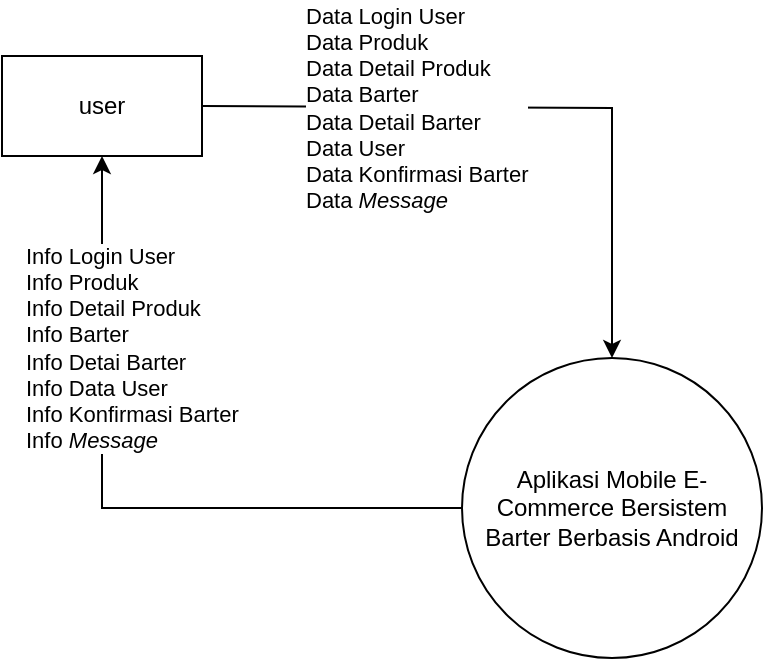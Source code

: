 <mxfile version="21.3.7" type="github" pages="4">
  <diagram name="Page-1" id="EWQNvHxeLvLBuGiXgUyj">
    <mxGraphModel dx="1236" dy="708" grid="1" gridSize="10" guides="1" tooltips="1" connect="1" arrows="1" fold="1" page="1" pageScale="1" pageWidth="1169" pageHeight="827" math="0" shadow="0">
      <root>
        <mxCell id="0" />
        <mxCell id="1" parent="0" />
        <mxCell id="sULGiBJjoTXyY80c-7dW-1" value="user" style="html=1;dashed=0;whiteSpace=wrap;" vertex="1" parent="1">
          <mxGeometry x="150" y="134" width="100" height="50" as="geometry" />
        </mxCell>
        <mxCell id="sULGiBJjoTXyY80c-7dW-3" value="Aplikasi Mobile E-Commerce Bersistem Barter Berbasis Android" style="shape=ellipse;html=1;dashed=0;whiteSpace=wrap;aspect=fixed;perimeter=ellipsePerimeter;" vertex="1" parent="1">
          <mxGeometry x="380" y="285" width="150" height="150" as="geometry" />
        </mxCell>
        <mxCell id="sULGiBJjoTXyY80c-7dW-4" value="" style="endArrow=classic;html=1;rounded=0;exitX=1;exitY=0.5;exitDx=0;exitDy=0;entryX=0.5;entryY=0;entryDx=0;entryDy=0;" edge="1" parent="1" source="sULGiBJjoTXyY80c-7dW-1" target="sULGiBJjoTXyY80c-7dW-3">
          <mxGeometry width="50" height="50" relative="1" as="geometry">
            <mxPoint x="530" y="360" as="sourcePoint" />
            <mxPoint x="580" y="310" as="targetPoint" />
            <Array as="points">
              <mxPoint x="455" y="160" />
            </Array>
          </mxGeometry>
        </mxCell>
        <mxCell id="sULGiBJjoTXyY80c-7dW-6" value="&lt;div style=&quot;&quot;&gt;Data Login User&lt;br&gt;Data Produk&lt;/div&gt;&lt;div style=&quot;&quot;&gt;Data Detail Produk&lt;/div&gt;&lt;div style=&quot;&quot;&gt;Data Barter&lt;/div&gt;&lt;div style=&quot;&quot;&gt;Data Detail Barter&lt;br&gt;Data User&lt;/div&gt;&lt;div style=&quot;&quot;&gt;Data Konfirmasi Barter&lt;/div&gt;&lt;div style=&quot;&quot;&gt;Data &lt;i&gt;Message&lt;/i&gt;&lt;/div&gt;" style="edgeLabel;html=1;align=left;verticalAlign=middle;resizable=0;points=[];" vertex="1" connectable="0" parent="sULGiBJjoTXyY80c-7dW-4">
          <mxGeometry x="-0.613" relative="1" as="geometry">
            <mxPoint x="-14" as="offset" />
          </mxGeometry>
        </mxCell>
        <mxCell id="sULGiBJjoTXyY80c-7dW-5" value="Info Login User&lt;br&gt;Info Produk&lt;br&gt;Info Detail Produk&lt;br&gt;Info Barter&lt;br&gt;Info Detai Barter&lt;br&gt;Info Data User&lt;br&gt;Info Konfirmasi Barter&lt;br&gt;Info &lt;i&gt;Message&lt;/i&gt;" style="endArrow=classic;html=1;rounded=0;entryX=0.5;entryY=1;entryDx=0;entryDy=0;exitX=0;exitY=0.5;exitDx=0;exitDy=0;align=left;" edge="1" parent="1" source="sULGiBJjoTXyY80c-7dW-3" target="sULGiBJjoTXyY80c-7dW-1">
          <mxGeometry x="0.461" y="40" width="50" height="50" relative="1" as="geometry">
            <mxPoint x="560" y="510" as="sourcePoint" />
            <mxPoint x="210" y="190" as="targetPoint" />
            <Array as="points">
              <mxPoint x="200" y="360" />
            </Array>
            <mxPoint as="offset" />
          </mxGeometry>
        </mxCell>
      </root>
    </mxGraphModel>
  </diagram>
  <diagram id="ucQt48m17FhVyRiafpqL" name="Page-2">
    <mxGraphModel dx="870" dy="499" grid="1" gridSize="10" guides="1" tooltips="1" connect="1" arrows="1" fold="1" page="1" pageScale="1" pageWidth="1169" pageHeight="827" math="0" shadow="0">
      <root>
        <mxCell id="0" />
        <mxCell id="1" parent="0" />
        <mxCell id="4yDH3WROI3oc6Q0G1w5K-1" value="USER" style="html=1;dashed=0;whiteSpace=wrap;" vertex="1" parent="1">
          <mxGeometry x="200" y="260" width="100" height="50" as="geometry" />
        </mxCell>
        <mxCell id="4yDH3WROI3oc6Q0G1w5K-2" value="Aplikasi Mobile E-Commerce Bersistem Barter Berbasis Android" style="shape=ellipse;html=1;dashed=0;whiteSpace=wrap;aspect=fixed;perimeter=ellipsePerimeter;" vertex="1" parent="1">
          <mxGeometry x="680" y="204" width="140" height="140" as="geometry" />
        </mxCell>
        <mxCell id="4yDH3WROI3oc6Q0G1w5K-3" value="" style="endArrow=classic;html=1;rounded=0;exitX=1;exitY=0.25;exitDx=0;exitDy=0;entryX=0;entryY=0.5;entryDx=0;entryDy=0;" edge="1" parent="1" source="4yDH3WROI3oc6Q0G1w5K-1" target="4yDH3WROI3oc6Q0G1w5K-2">
          <mxGeometry width="50" height="50" relative="1" as="geometry">
            <mxPoint x="550" y="370" as="sourcePoint" />
            <mxPoint x="600" y="320" as="targetPoint" />
          </mxGeometry>
        </mxCell>
        <mxCell id="4yDH3WROI3oc6Q0G1w5K-5" value="&lt;i&gt;Registration Request&lt;/i&gt;" style="edgeLabel;html=1;align=center;verticalAlign=middle;resizable=0;points=[];" vertex="1" connectable="0" parent="4yDH3WROI3oc6Q0G1w5K-3">
          <mxGeometry x="-0.133" y="-1" relative="1" as="geometry">
            <mxPoint x="16" y="-14" as="offset" />
          </mxGeometry>
        </mxCell>
        <mxCell id="4yDH3WROI3oc6Q0G1w5K-4" value="" style="endArrow=classic;html=1;rounded=0;exitX=0.039;exitY=0.683;exitDx=0;exitDy=0;entryX=1;entryY=0.75;entryDx=0;entryDy=0;exitPerimeter=0;" edge="1" parent="1" source="4yDH3WROI3oc6Q0G1w5K-2" target="4yDH3WROI3oc6Q0G1w5K-1">
          <mxGeometry width="50" height="50" relative="1" as="geometry">
            <mxPoint x="320" y="310" as="sourcePoint" />
            <mxPoint x="700" y="311" as="targetPoint" />
          </mxGeometry>
        </mxCell>
        <mxCell id="4yDH3WROI3oc6Q0G1w5K-6" value="&lt;i&gt;Response&lt;/i&gt;" style="edgeLabel;html=1;align=center;verticalAlign=middle;resizable=0;points=[];" vertex="1" connectable="0" parent="4yDH3WROI3oc6Q0G1w5K-4">
          <mxGeometry x="0.137" y="1" relative="1" as="geometry">
            <mxPoint x="14" y="11" as="offset" />
          </mxGeometry>
        </mxCell>
      </root>
    </mxGraphModel>
  </diagram>
  <diagram id="TOChMzMAPM6m8vWdVhOZ" name="Page-3">
    <mxGraphModel dx="628" dy="365" grid="1" gridSize="10" guides="1" tooltips="1" connect="1" arrows="1" fold="1" page="1" pageScale="1" pageWidth="1169" pageHeight="827" math="0" shadow="0">
      <root>
        <mxCell id="0" />
        <mxCell id="1" parent="0" />
        <mxCell id="c86qv2XgyvmQn1rBuQMi-1" value="USER" style="html=1;dashed=0;whiteSpace=wrap;" vertex="1" parent="1">
          <mxGeometry x="290" y="129" width="100" height="50" as="geometry" />
        </mxCell>
        <mxCell id="AomYEql3JLVlPG7CBi1Z-2" value="Registration" style="html=1;dashed=0;whiteSpace=wrap;shape=mxgraph.dfd.start" vertex="1" parent="1">
          <mxGeometry x="550" y="129" width="110" height="50" as="geometry" />
        </mxCell>
        <mxCell id="AomYEql3JLVlPG7CBi1Z-3" value="" style="endArrow=none;html=1;rounded=0;entryX=0.978;entryY=0.297;entryDx=0;entryDy=0;entryPerimeter=0;exitX=0.018;exitY=0.305;exitDx=0;exitDy=0;exitPerimeter=0;" edge="1" parent="1" source="AomYEql3JLVlPG7CBi1Z-2" target="AomYEql3JLVlPG7CBi1Z-2">
          <mxGeometry width="50" height="50" relative="1" as="geometry">
            <mxPoint x="810" y="419" as="sourcePoint" />
            <mxPoint x="860" y="369" as="targetPoint" />
          </mxGeometry>
        </mxCell>
        <mxCell id="AomYEql3JLVlPG7CBi1Z-5" value="1.0" style="text;html=1;strokeColor=none;fillColor=none;align=center;verticalAlign=middle;whiteSpace=wrap;rounded=0;" vertex="1" parent="1">
          <mxGeometry x="575" y="120" width="60" height="30" as="geometry" />
        </mxCell>
        <mxCell id="AomYEql3JLVlPG7CBi1Z-6" value="Login" style="html=1;dashed=0;whiteSpace=wrap;shape=mxgraph.dfd.start" vertex="1" parent="1">
          <mxGeometry x="550" y="208" width="110" height="50" as="geometry" />
        </mxCell>
        <mxCell id="AomYEql3JLVlPG7CBi1Z-7" value="" style="endArrow=none;html=1;rounded=0;entryX=0.978;entryY=0.297;entryDx=0;entryDy=0;entryPerimeter=0;exitX=0.018;exitY=0.305;exitDx=0;exitDy=0;exitPerimeter=0;" edge="1" parent="1" source="AomYEql3JLVlPG7CBi1Z-6" target="AomYEql3JLVlPG7CBi1Z-6">
          <mxGeometry width="50" height="50" relative="1" as="geometry">
            <mxPoint x="810" y="498" as="sourcePoint" />
            <mxPoint x="860" y="448" as="targetPoint" />
          </mxGeometry>
        </mxCell>
        <mxCell id="AomYEql3JLVlPG7CBi1Z-8" value="2.0" style="text;html=1;strokeColor=none;fillColor=none;align=center;verticalAlign=middle;whiteSpace=wrap;rounded=0;" vertex="1" parent="1">
          <mxGeometry x="575" y="199" width="60" height="30" as="geometry" />
        </mxCell>
        <mxCell id="AomYEql3JLVlPG7CBi1Z-9" value="Manage Account" style="html=1;dashed=0;whiteSpace=wrap;shape=mxgraph.dfd.start" vertex="1" parent="1">
          <mxGeometry x="550" y="288" width="110" height="50" as="geometry" />
        </mxCell>
        <mxCell id="AomYEql3JLVlPG7CBi1Z-10" value="" style="endArrow=none;html=1;rounded=0;entryX=0.978;entryY=0.297;entryDx=0;entryDy=0;entryPerimeter=0;exitX=0.018;exitY=0.305;exitDx=0;exitDy=0;exitPerimeter=0;" edge="1" parent="1" source="AomYEql3JLVlPG7CBi1Z-9" target="AomYEql3JLVlPG7CBi1Z-9">
          <mxGeometry width="50" height="50" relative="1" as="geometry">
            <mxPoint x="810" y="578" as="sourcePoint" />
            <mxPoint x="860" y="528" as="targetPoint" />
          </mxGeometry>
        </mxCell>
        <mxCell id="AomYEql3JLVlPG7CBi1Z-11" value="3.0" style="text;html=1;strokeColor=none;fillColor=none;align=center;verticalAlign=middle;whiteSpace=wrap;rounded=0;" vertex="1" parent="1">
          <mxGeometry x="575" y="279" width="60" height="30" as="geometry" />
        </mxCell>
        <mxCell id="AomYEql3JLVlPG7CBi1Z-12" value="Manage Product" style="html=1;dashed=0;whiteSpace=wrap;shape=mxgraph.dfd.start" vertex="1" parent="1">
          <mxGeometry x="550" y="368" width="110" height="50" as="geometry" />
        </mxCell>
        <mxCell id="AomYEql3JLVlPG7CBi1Z-13" value="" style="endArrow=none;html=1;rounded=0;entryX=0.978;entryY=0.297;entryDx=0;entryDy=0;entryPerimeter=0;exitX=0.018;exitY=0.305;exitDx=0;exitDy=0;exitPerimeter=0;" edge="1" parent="1" source="AomYEql3JLVlPG7CBi1Z-12" target="AomYEql3JLVlPG7CBi1Z-12">
          <mxGeometry width="50" height="50" relative="1" as="geometry">
            <mxPoint x="810" y="658" as="sourcePoint" />
            <mxPoint x="860" y="608" as="targetPoint" />
          </mxGeometry>
        </mxCell>
        <mxCell id="AomYEql3JLVlPG7CBi1Z-14" value="4.0" style="text;html=1;strokeColor=none;fillColor=none;align=center;verticalAlign=middle;whiteSpace=wrap;rounded=0;" vertex="1" parent="1">
          <mxGeometry x="575" y="359" width="60" height="30" as="geometry" />
        </mxCell>
        <mxCell id="AomYEql3JLVlPG7CBi1Z-15" value="Manage Barter" style="html=1;dashed=0;whiteSpace=wrap;shape=mxgraph.dfd.start" vertex="1" parent="1">
          <mxGeometry x="550" y="448" width="110" height="50" as="geometry" />
        </mxCell>
        <mxCell id="AomYEql3JLVlPG7CBi1Z-16" value="" style="endArrow=none;html=1;rounded=0;entryX=0.978;entryY=0.297;entryDx=0;entryDy=0;entryPerimeter=0;exitX=0.018;exitY=0.305;exitDx=0;exitDy=0;exitPerimeter=0;" edge="1" parent="1" source="AomYEql3JLVlPG7CBi1Z-15" target="AomYEql3JLVlPG7CBi1Z-15">
          <mxGeometry width="50" height="50" relative="1" as="geometry">
            <mxPoint x="810" y="738" as="sourcePoint" />
            <mxPoint x="860" y="688" as="targetPoint" />
          </mxGeometry>
        </mxCell>
        <mxCell id="AomYEql3JLVlPG7CBi1Z-17" value="5.0" style="text;html=1;strokeColor=none;fillColor=none;align=center;verticalAlign=middle;whiteSpace=wrap;rounded=0;" vertex="1" parent="1">
          <mxGeometry x="575" y="439" width="60" height="30" as="geometry" />
        </mxCell>
        <mxCell id="AomYEql3JLVlPG7CBi1Z-18" value="Manage Message" style="html=1;dashed=0;whiteSpace=wrap;shape=mxgraph.dfd.start" vertex="1" parent="1">
          <mxGeometry x="550" y="528" width="110" height="50" as="geometry" />
        </mxCell>
        <mxCell id="AomYEql3JLVlPG7CBi1Z-19" value="" style="endArrow=none;html=1;rounded=0;entryX=0.978;entryY=0.297;entryDx=0;entryDy=0;entryPerimeter=0;exitX=0.018;exitY=0.305;exitDx=0;exitDy=0;exitPerimeter=0;" edge="1" parent="1" source="AomYEql3JLVlPG7CBi1Z-18" target="AomYEql3JLVlPG7CBi1Z-18">
          <mxGeometry width="50" height="50" relative="1" as="geometry">
            <mxPoint x="810" y="818" as="sourcePoint" />
            <mxPoint x="860" y="768" as="targetPoint" />
          </mxGeometry>
        </mxCell>
        <mxCell id="AomYEql3JLVlPG7CBi1Z-20" value="6.0" style="text;html=1;strokeColor=none;fillColor=none;align=center;verticalAlign=middle;whiteSpace=wrap;rounded=0;" vertex="1" parent="1">
          <mxGeometry x="575" y="519" width="60" height="30" as="geometry" />
        </mxCell>
        <mxCell id="AomYEql3JLVlPG7CBi1Z-22" value="UserDoc" style="html=1;dashed=0;whiteSpace=wrap;shape=partialRectangle;right=0;left=0;" vertex="1" parent="1">
          <mxGeometry x="820" y="139" width="100" height="30" as="geometry" />
        </mxCell>
        <mxCell id="AomYEql3JLVlPG7CBi1Z-23" value="UserDoc" style="html=1;dashed=0;whiteSpace=wrap;shape=partialRectangle;right=0;left=0;" vertex="1" parent="1">
          <mxGeometry x="820" y="218" width="100" height="30" as="geometry" />
        </mxCell>
        <mxCell id="AomYEql3JLVlPG7CBi1Z-24" value="UserDoc" style="html=1;dashed=0;whiteSpace=wrap;shape=partialRectangle;right=0;left=0;" vertex="1" parent="1">
          <mxGeometry x="820" y="298" width="100" height="30" as="geometry" />
        </mxCell>
        <mxCell id="AomYEql3JLVlPG7CBi1Z-25" value="ProductDoc" style="html=1;dashed=0;whiteSpace=wrap;shape=partialRectangle;right=0;left=0;" vertex="1" parent="1">
          <mxGeometry x="820" y="378" width="100" height="30" as="geometry" />
        </mxCell>
        <mxCell id="AomYEql3JLVlPG7CBi1Z-26" value="UserRequestDoc" style="html=1;dashed=0;whiteSpace=wrap;shape=partialRectangle;right=0;left=0;" vertex="1" parent="1">
          <mxGeometry x="820" y="458" width="100" height="30" as="geometry" />
        </mxCell>
        <mxCell id="AomYEql3JLVlPG7CBi1Z-27" value="MessageDoc" style="html=1;dashed=0;whiteSpace=wrap;shape=partialRectangle;right=0;left=0;" vertex="1" parent="1">
          <mxGeometry x="820" y="538" width="100" height="30" as="geometry" />
        </mxCell>
        <mxCell id="AomYEql3JLVlPG7CBi1Z-28" value="" style="endArrow=classic;html=1;rounded=0;entryX=0;entryY=0.25;entryDx=0;entryDy=0;exitX=1.002;exitY=0.351;exitDx=0;exitDy=0;exitPerimeter=0;" edge="1" parent="1" source="AomYEql3JLVlPG7CBi1Z-2" target="AomYEql3JLVlPG7CBi1Z-22">
          <mxGeometry width="50" height="50" relative="1" as="geometry">
            <mxPoint x="560" y="349" as="sourcePoint" />
            <mxPoint x="610" y="299" as="targetPoint" />
          </mxGeometry>
        </mxCell>
        <mxCell id="AomYEql3JLVlPG7CBi1Z-29" value="" style="endArrow=classic;html=1;rounded=0;entryX=1;entryY=0.5;entryDx=0;entryDy=0;exitX=0;exitY=0.5;exitDx=0;exitDy=0;entryPerimeter=0;" edge="1" parent="1" source="AomYEql3JLVlPG7CBi1Z-22" target="AomYEql3JLVlPG7CBi1Z-2">
          <mxGeometry width="50" height="50" relative="1" as="geometry">
            <mxPoint x="670" y="157" as="sourcePoint" />
            <mxPoint x="830" y="157" as="targetPoint" />
          </mxGeometry>
        </mxCell>
        <mxCell id="AomYEql3JLVlPG7CBi1Z-30" value="" style="endArrow=classic;html=1;rounded=0;entryX=0;entryY=0.25;entryDx=0;entryDy=0;exitX=1.002;exitY=0.351;exitDx=0;exitDy=0;exitPerimeter=0;" edge="1" parent="1">
          <mxGeometry width="50" height="50" relative="1" as="geometry">
            <mxPoint x="660" y="229" as="sourcePoint" />
            <mxPoint x="820" y="229" as="targetPoint" />
          </mxGeometry>
        </mxCell>
        <mxCell id="AomYEql3JLVlPG7CBi1Z-31" value="" style="endArrow=classic;html=1;rounded=0;entryX=1;entryY=0.5;entryDx=0;entryDy=0;exitX=0;exitY=0.5;exitDx=0;exitDy=0;entryPerimeter=0;" edge="1" parent="1">
          <mxGeometry width="50" height="50" relative="1" as="geometry">
            <mxPoint x="820" y="236" as="sourcePoint" />
            <mxPoint x="660" y="236" as="targetPoint" />
          </mxGeometry>
        </mxCell>
        <mxCell id="AomYEql3JLVlPG7CBi1Z-32" value="" style="endArrow=classic;html=1;rounded=0;entryX=0;entryY=0.25;entryDx=0;entryDy=0;exitX=1.002;exitY=0.351;exitDx=0;exitDy=0;exitPerimeter=0;" edge="1" parent="1">
          <mxGeometry width="50" height="50" relative="1" as="geometry">
            <mxPoint x="660" y="309" as="sourcePoint" />
            <mxPoint x="820" y="309" as="targetPoint" />
          </mxGeometry>
        </mxCell>
        <mxCell id="AomYEql3JLVlPG7CBi1Z-33" value="" style="endArrow=classic;html=1;rounded=0;entryX=1;entryY=0.5;entryDx=0;entryDy=0;exitX=0;exitY=0.5;exitDx=0;exitDy=0;entryPerimeter=0;" edge="1" parent="1">
          <mxGeometry width="50" height="50" relative="1" as="geometry">
            <mxPoint x="820" y="316" as="sourcePoint" />
            <mxPoint x="660" y="316" as="targetPoint" />
          </mxGeometry>
        </mxCell>
        <mxCell id="AomYEql3JLVlPG7CBi1Z-34" value="" style="endArrow=classic;html=1;rounded=0;entryX=0;entryY=0.25;entryDx=0;entryDy=0;exitX=1.002;exitY=0.351;exitDx=0;exitDy=0;exitPerimeter=0;" edge="1" parent="1">
          <mxGeometry width="50" height="50" relative="1" as="geometry">
            <mxPoint x="660" y="389.31" as="sourcePoint" />
            <mxPoint x="820" y="389.31" as="targetPoint" />
          </mxGeometry>
        </mxCell>
        <mxCell id="AomYEql3JLVlPG7CBi1Z-35" value="" style="endArrow=classic;html=1;rounded=0;entryX=1;entryY=0.5;entryDx=0;entryDy=0;exitX=0;exitY=0.5;exitDx=0;exitDy=0;entryPerimeter=0;" edge="1" parent="1">
          <mxGeometry width="50" height="50" relative="1" as="geometry">
            <mxPoint x="820" y="396.31" as="sourcePoint" />
            <mxPoint x="660" y="396.31" as="targetPoint" />
          </mxGeometry>
        </mxCell>
        <mxCell id="AomYEql3JLVlPG7CBi1Z-36" value="" style="endArrow=classic;html=1;rounded=0;entryX=0;entryY=0.25;entryDx=0;entryDy=0;exitX=1.002;exitY=0.351;exitDx=0;exitDy=0;exitPerimeter=0;" edge="1" parent="1">
          <mxGeometry width="50" height="50" relative="1" as="geometry">
            <mxPoint x="660" y="469.16" as="sourcePoint" />
            <mxPoint x="820" y="469.16" as="targetPoint" />
          </mxGeometry>
        </mxCell>
        <mxCell id="AomYEql3JLVlPG7CBi1Z-37" value="" style="endArrow=classic;html=1;rounded=0;entryX=1;entryY=0.5;entryDx=0;entryDy=0;exitX=0;exitY=0.5;exitDx=0;exitDy=0;entryPerimeter=0;" edge="1" parent="1">
          <mxGeometry width="50" height="50" relative="1" as="geometry">
            <mxPoint x="820" y="476.16" as="sourcePoint" />
            <mxPoint x="660" y="476.16" as="targetPoint" />
          </mxGeometry>
        </mxCell>
        <mxCell id="AomYEql3JLVlPG7CBi1Z-38" value="" style="endArrow=classic;html=1;rounded=0;entryX=0;entryY=0.25;entryDx=0;entryDy=0;exitX=1.002;exitY=0.351;exitDx=0;exitDy=0;exitPerimeter=0;" edge="1" parent="1">
          <mxGeometry width="50" height="50" relative="1" as="geometry">
            <mxPoint x="660" y="549" as="sourcePoint" />
            <mxPoint x="820" y="549" as="targetPoint" />
          </mxGeometry>
        </mxCell>
        <mxCell id="AomYEql3JLVlPG7CBi1Z-39" value="" style="endArrow=classic;html=1;rounded=0;entryX=1;entryY=0.5;entryDx=0;entryDy=0;exitX=0;exitY=0.5;exitDx=0;exitDy=0;entryPerimeter=0;" edge="1" parent="1">
          <mxGeometry width="50" height="50" relative="1" as="geometry">
            <mxPoint x="820" y="556" as="sourcePoint" />
            <mxPoint x="660" y="556" as="targetPoint" />
          </mxGeometry>
        </mxCell>
        <mxCell id="AomYEql3JLVlPG7CBi1Z-40" value="" style="endArrow=classic;html=1;rounded=0;entryX=0;entryY=0.25;entryDx=0;entryDy=0;exitX=1.002;exitY=0.351;exitDx=0;exitDy=0;exitPerimeter=0;" edge="1" parent="1">
          <mxGeometry width="50" height="50" relative="1" as="geometry">
            <mxPoint x="390" y="150" as="sourcePoint" />
            <mxPoint x="550" y="150" as="targetPoint" />
          </mxGeometry>
        </mxCell>
        <mxCell id="AomYEql3JLVlPG7CBi1Z-49" value="Request for Registrations" style="edgeLabel;html=1;align=center;verticalAlign=middle;resizable=0;points=[];" vertex="1" connectable="0" parent="AomYEql3JLVlPG7CBi1Z-40">
          <mxGeometry x="-0.108" y="-1" relative="1" as="geometry">
            <mxPoint y="-12" as="offset" />
          </mxGeometry>
        </mxCell>
        <mxCell id="AomYEql3JLVlPG7CBi1Z-41" value="" style="endArrow=classic;html=1;rounded=0;entryX=1;entryY=0.5;entryDx=0;entryDy=0;exitX=0;exitY=0.5;exitDx=0;exitDy=0;entryPerimeter=0;" edge="1" parent="1">
          <mxGeometry width="50" height="50" relative="1" as="geometry">
            <mxPoint x="550" y="157" as="sourcePoint" />
            <mxPoint x="390" y="157" as="targetPoint" />
          </mxGeometry>
        </mxCell>
        <mxCell id="AomYEql3JLVlPG7CBi1Z-50" value="Response" style="edgeLabel;html=1;align=center;verticalAlign=middle;resizable=0;points=[];" vertex="1" connectable="0" parent="AomYEql3JLVlPG7CBi1Z-41">
          <mxGeometry x="0.073" y="1" relative="1" as="geometry">
            <mxPoint x="-4" y="11" as="offset" />
          </mxGeometry>
        </mxCell>
        <mxCell id="AomYEql3JLVlPG7CBi1Z-44" value="" style="endArrow=classic;html=1;rounded=0;exitX=0.5;exitY=0.5;exitDx=0;exitDy=25;exitPerimeter=0;" edge="1" parent="1" source="AomYEql3JLVlPG7CBi1Z-2">
          <mxGeometry width="50" height="50" relative="1" as="geometry">
            <mxPoint x="620" y="299" as="sourcePoint" />
            <mxPoint x="605" y="209" as="targetPoint" />
          </mxGeometry>
        </mxCell>
        <mxCell id="AomYEql3JLVlPG7CBi1Z-45" value="" style="endArrow=classic;html=1;rounded=0;exitX=0.5;exitY=0.5;exitDx=0;exitDy=25;exitPerimeter=0;" edge="1" parent="1">
          <mxGeometry width="50" height="50" relative="1" as="geometry">
            <mxPoint x="604.66" y="258" as="sourcePoint" />
            <mxPoint x="604.66" y="288" as="targetPoint" />
          </mxGeometry>
        </mxCell>
        <mxCell id="AomYEql3JLVlPG7CBi1Z-46" value="" style="endArrow=classic;html=1;rounded=0;exitX=0.5;exitY=0.5;exitDx=0;exitDy=25;exitPerimeter=0;" edge="1" parent="1">
          <mxGeometry width="50" height="50" relative="1" as="geometry">
            <mxPoint x="604.66" y="338" as="sourcePoint" />
            <mxPoint x="604.66" y="368" as="targetPoint" />
          </mxGeometry>
        </mxCell>
        <mxCell id="AomYEql3JLVlPG7CBi1Z-47" value="" style="endArrow=classic;html=1;rounded=0;exitX=0.5;exitY=0.5;exitDx=0;exitDy=25;exitPerimeter=0;" edge="1" parent="1">
          <mxGeometry width="50" height="50" relative="1" as="geometry">
            <mxPoint x="604.66" y="418" as="sourcePoint" />
            <mxPoint x="604.66" y="448" as="targetPoint" />
          </mxGeometry>
        </mxCell>
        <mxCell id="AomYEql3JLVlPG7CBi1Z-48" value="" style="endArrow=classic;html=1;rounded=0;exitX=0.5;exitY=0.5;exitDx=0;exitDy=25;exitPerimeter=0;" edge="1" parent="1">
          <mxGeometry width="50" height="50" relative="1" as="geometry">
            <mxPoint x="604.66" y="498" as="sourcePoint" />
            <mxPoint x="604.66" y="528" as="targetPoint" />
          </mxGeometry>
        </mxCell>
        <mxCell id="AomYEql3JLVlPG7CBi1Z-51" value="" style="endArrow=classic;html=1;rounded=0;entryX=0;entryY=0.25;entryDx=0;entryDy=0;exitX=0.7;exitY=1.029;exitDx=0;exitDy=0;exitPerimeter=0;" edge="1" parent="1" source="c86qv2XgyvmQn1rBuQMi-1">
          <mxGeometry width="50" height="50" relative="1" as="geometry">
            <mxPoint x="350" y="229" as="sourcePoint" />
            <mxPoint x="550" y="229" as="targetPoint" />
            <Array as="points">
              <mxPoint x="360" y="229" />
            </Array>
          </mxGeometry>
        </mxCell>
        <mxCell id="AomYEql3JLVlPG7CBi1Z-52" value="" style="endArrow=classic;html=1;rounded=0;exitX=-0.018;exitY=0.617;exitDx=0;exitDy=0;entryX=0.599;entryY=1.01;entryDx=0;entryDy=0;entryPerimeter=0;exitPerimeter=0;" edge="1" parent="1">
          <mxGeometry width="50" height="50" relative="1" as="geometry">
            <mxPoint x="548.02" y="239.85" as="sourcePoint" />
            <mxPoint x="349.9" y="180.5" as="targetPoint" />
            <Array as="points">
              <mxPoint x="350" y="240" />
            </Array>
          </mxGeometry>
        </mxCell>
        <mxCell id="AomYEql3JLVlPG7CBi1Z-53" value="Request for Login" style="edgeLabel;html=1;align=center;verticalAlign=middle;resizable=0;points=[];" vertex="1" connectable="0" parent="1">
          <mxGeometry x="449.999" y="218" as="geometry" />
        </mxCell>
        <mxCell id="AomYEql3JLVlPG7CBi1Z-54" value="Response" style="edgeLabel;html=1;align=center;verticalAlign=middle;resizable=0;points=[];" vertex="1" connectable="0" parent="1">
          <mxGeometry x="449.996" y="248" as="geometry" />
        </mxCell>
        <mxCell id="AomYEql3JLVlPG7CBi1Z-55" value="" style="endArrow=classic;html=1;rounded=0;entryX=0;entryY=0.25;entryDx=0;entryDy=0;" edge="1" parent="1">
          <mxGeometry width="50" height="50" relative="1" as="geometry">
            <mxPoint x="340" y="180" as="sourcePoint" />
            <mxPoint x="550" y="309" as="targetPoint" />
            <Array as="points">
              <mxPoint x="340" y="310" />
            </Array>
          </mxGeometry>
        </mxCell>
        <mxCell id="AomYEql3JLVlPG7CBi1Z-56" value="" style="endArrow=classic;html=1;rounded=0;exitX=-0.022;exitY=0.619;exitDx=0;exitDy=0;exitPerimeter=0;" edge="1" parent="1" source="AomYEql3JLVlPG7CBi1Z-9">
          <mxGeometry width="50" height="50" relative="1" as="geometry">
            <mxPoint x="549" y="317" as="sourcePoint" />
            <mxPoint x="330" y="180" as="targetPoint" />
            <Array as="points">
              <mxPoint x="330" y="320" />
            </Array>
          </mxGeometry>
        </mxCell>
        <mxCell id="AomYEql3JLVlPG7CBi1Z-57" value="Edit Account Data" style="edgeLabel;html=1;align=center;verticalAlign=middle;resizable=0;points=[];" vertex="1" connectable="0" parent="1">
          <mxGeometry x="449.999" y="298" as="geometry" />
        </mxCell>
        <mxCell id="AomYEql3JLVlPG7CBi1Z-58" value="Response" style="edgeLabel;html=1;align=center;verticalAlign=middle;resizable=0;points=[];" vertex="1" connectable="0" parent="1">
          <mxGeometry x="449.996" y="328" as="geometry" />
        </mxCell>
        <mxCell id="AomYEql3JLVlPG7CBi1Z-59" value="" style="endArrow=classic;html=1;rounded=0;entryX=0;entryY=0.25;entryDx=0;entryDy=0;" edge="1" parent="1">
          <mxGeometry width="50" height="50" relative="1" as="geometry">
            <mxPoint x="320" y="180" as="sourcePoint" />
            <mxPoint x="550" y="390" as="targetPoint" />
            <Array as="points">
              <mxPoint x="320" y="390" />
            </Array>
          </mxGeometry>
        </mxCell>
        <mxCell id="AomYEql3JLVlPG7CBi1Z-60" value="" style="endArrow=classic;html=1;rounded=0;exitX=-0.018;exitY=0.617;exitDx=0;exitDy=0;exitPerimeter=0;" edge="1" parent="1">
          <mxGeometry width="50" height="50" relative="1" as="geometry">
            <mxPoint x="548" y="399" as="sourcePoint" />
            <mxPoint x="310" y="180" as="targetPoint" />
            <Array as="points">
              <mxPoint x="310" y="399" />
            </Array>
          </mxGeometry>
        </mxCell>
        <mxCell id="AomYEql3JLVlPG7CBi1Z-61" value="Add / Edit Product" style="edgeLabel;html=1;align=center;verticalAlign=middle;resizable=0;points=[];" vertex="1" connectable="0" parent="1">
          <mxGeometry x="449.999" y="376" as="geometry" />
        </mxCell>
        <mxCell id="AomYEql3JLVlPG7CBi1Z-62" value="Response" style="edgeLabel;html=1;align=center;verticalAlign=middle;resizable=0;points=[];" vertex="1" connectable="0" parent="1">
          <mxGeometry x="449.996" y="406" as="geometry" />
        </mxCell>
        <mxCell id="AomYEql3JLVlPG7CBi1Z-63" value="" style="endArrow=classic;html=1;rounded=0;entryX=0;entryY=0.25;entryDx=0;entryDy=0;" edge="1" parent="1">
          <mxGeometry width="50" height="50" relative="1" as="geometry">
            <mxPoint x="300" y="180" as="sourcePoint" />
            <mxPoint x="550" y="469" as="targetPoint" />
            <Array as="points">
              <mxPoint x="300" y="470" />
            </Array>
          </mxGeometry>
        </mxCell>
        <mxCell id="AomYEql3JLVlPG7CBi1Z-64" value="" style="endArrow=classic;html=1;rounded=0;exitX=-0.018;exitY=0.617;exitDx=0;exitDy=0;exitPerimeter=0;" edge="1" parent="1">
          <mxGeometry width="50" height="50" relative="1" as="geometry">
            <mxPoint x="548" y="479" as="sourcePoint" />
            <mxPoint x="290" y="180" as="targetPoint" />
            <Array as="points">
              <mxPoint x="290" y="479" />
            </Array>
          </mxGeometry>
        </mxCell>
        <mxCell id="AomYEql3JLVlPG7CBi1Z-65" value="Manage Barter" style="edgeLabel;html=1;align=center;verticalAlign=middle;resizable=0;points=[];" vertex="1" connectable="0" parent="1">
          <mxGeometry x="449.999" y="458" as="geometry" />
        </mxCell>
        <mxCell id="AomYEql3JLVlPG7CBi1Z-66" value="Response" style="edgeLabel;html=1;align=center;verticalAlign=middle;resizable=0;points=[];" vertex="1" connectable="0" parent="1">
          <mxGeometry x="449.996" y="488" as="geometry" />
        </mxCell>
        <mxCell id="AomYEql3JLVlPG7CBi1Z-67" value="" style="endArrow=classic;html=1;rounded=0;entryX=0;entryY=0.25;entryDx=0;entryDy=0;exitX=-0.003;exitY=0.615;exitDx=0;exitDy=0;exitPerimeter=0;" edge="1" parent="1" source="c86qv2XgyvmQn1rBuQMi-1">
          <mxGeometry width="50" height="50" relative="1" as="geometry">
            <mxPoint x="280" y="156.922" as="sourcePoint" />
            <mxPoint x="550" y="548" as="targetPoint" />
            <Array as="points">
              <mxPoint x="280" y="160" />
              <mxPoint x="280" y="549" />
            </Array>
          </mxGeometry>
        </mxCell>
        <mxCell id="AomYEql3JLVlPG7CBi1Z-68" value="" style="endArrow=classic;html=1;rounded=0;exitX=-0.018;exitY=0.617;exitDx=0;exitDy=0;exitPerimeter=0;entryX=-0.005;entryY=0.424;entryDx=0;entryDy=0;entryPerimeter=0;" edge="1" parent="1" target="c86qv2XgyvmQn1rBuQMi-1">
          <mxGeometry width="50" height="50" relative="1" as="geometry">
            <mxPoint x="548" y="559" as="sourcePoint" />
            <mxPoint x="270" y="150" as="targetPoint" />
            <Array as="points">
              <mxPoint x="270" y="560" />
              <mxPoint x="270" y="150" />
            </Array>
          </mxGeometry>
        </mxCell>
        <mxCell id="AomYEql3JLVlPG7CBi1Z-69" value="Manage Message" style="edgeLabel;html=1;align=center;verticalAlign=middle;resizable=0;points=[];" vertex="1" connectable="0" parent="1">
          <mxGeometry x="449.999" y="538" as="geometry" />
        </mxCell>
        <mxCell id="AomYEql3JLVlPG7CBi1Z-70" value="Display Data" style="edgeLabel;html=1;align=center;verticalAlign=middle;resizable=0;points=[];" vertex="1" connectable="0" parent="1">
          <mxGeometry x="449.996" y="568" as="geometry" />
        </mxCell>
      </root>
    </mxGraphModel>
  </diagram>
  <diagram id="TXD1dvKuoSLH6tlMSp-Y" name="Page-4">
    <mxGraphModel dx="1174" dy="673" grid="1" gridSize="10" guides="1" tooltips="1" connect="1" arrows="1" fold="1" page="1" pageScale="1" pageWidth="1169" pageHeight="827" math="0" shadow="0">
      <root>
        <mxCell id="0" />
        <mxCell id="1" parent="0" />
      </root>
    </mxGraphModel>
  </diagram>
</mxfile>
